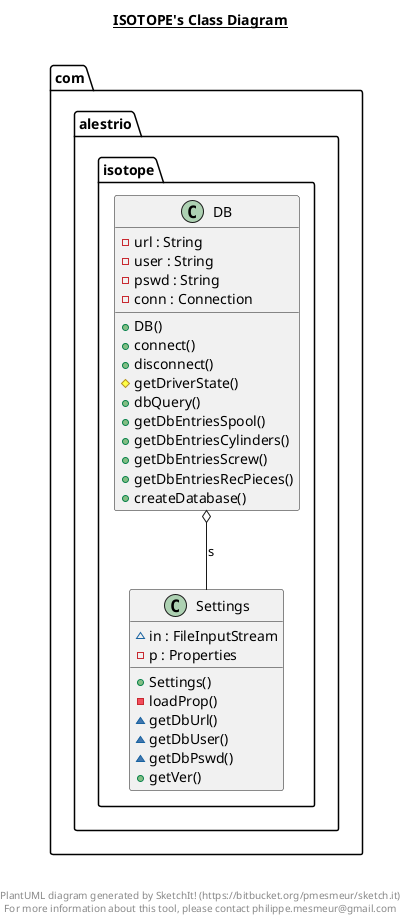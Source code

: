 @startuml

title __ISOTOPE's Class Diagram__\n

  package com.alestrio.isotope {
    class DB {
        - url : String
        - user : String
        - pswd : String
        - conn : Connection
        + DB()
        + connect()
        + disconnect()
        # getDriverState()
        + dbQuery()
        + getDbEntriesSpool()
        + getDbEntriesCylinders()
        + getDbEntriesScrew()
        + getDbEntriesRecPieces()
        + createDatabase()
    }
  }
  

  package com.alestrio.isotope {
    class Settings {
        ~ in : FileInputStream
        - p : Properties
        + Settings()
        - loadProp()
        ~ getDbUrl()
        ~ getDbUser()
        ~ getDbPswd()
        + getVer()
    }
  }
  

  DB o-- Settings : s


right footer


PlantUML diagram generated by SketchIt! (https://bitbucket.org/pmesmeur/sketch.it)
For more information about this tool, please contact philippe.mesmeur@gmail.com
endfooter

@enduml
